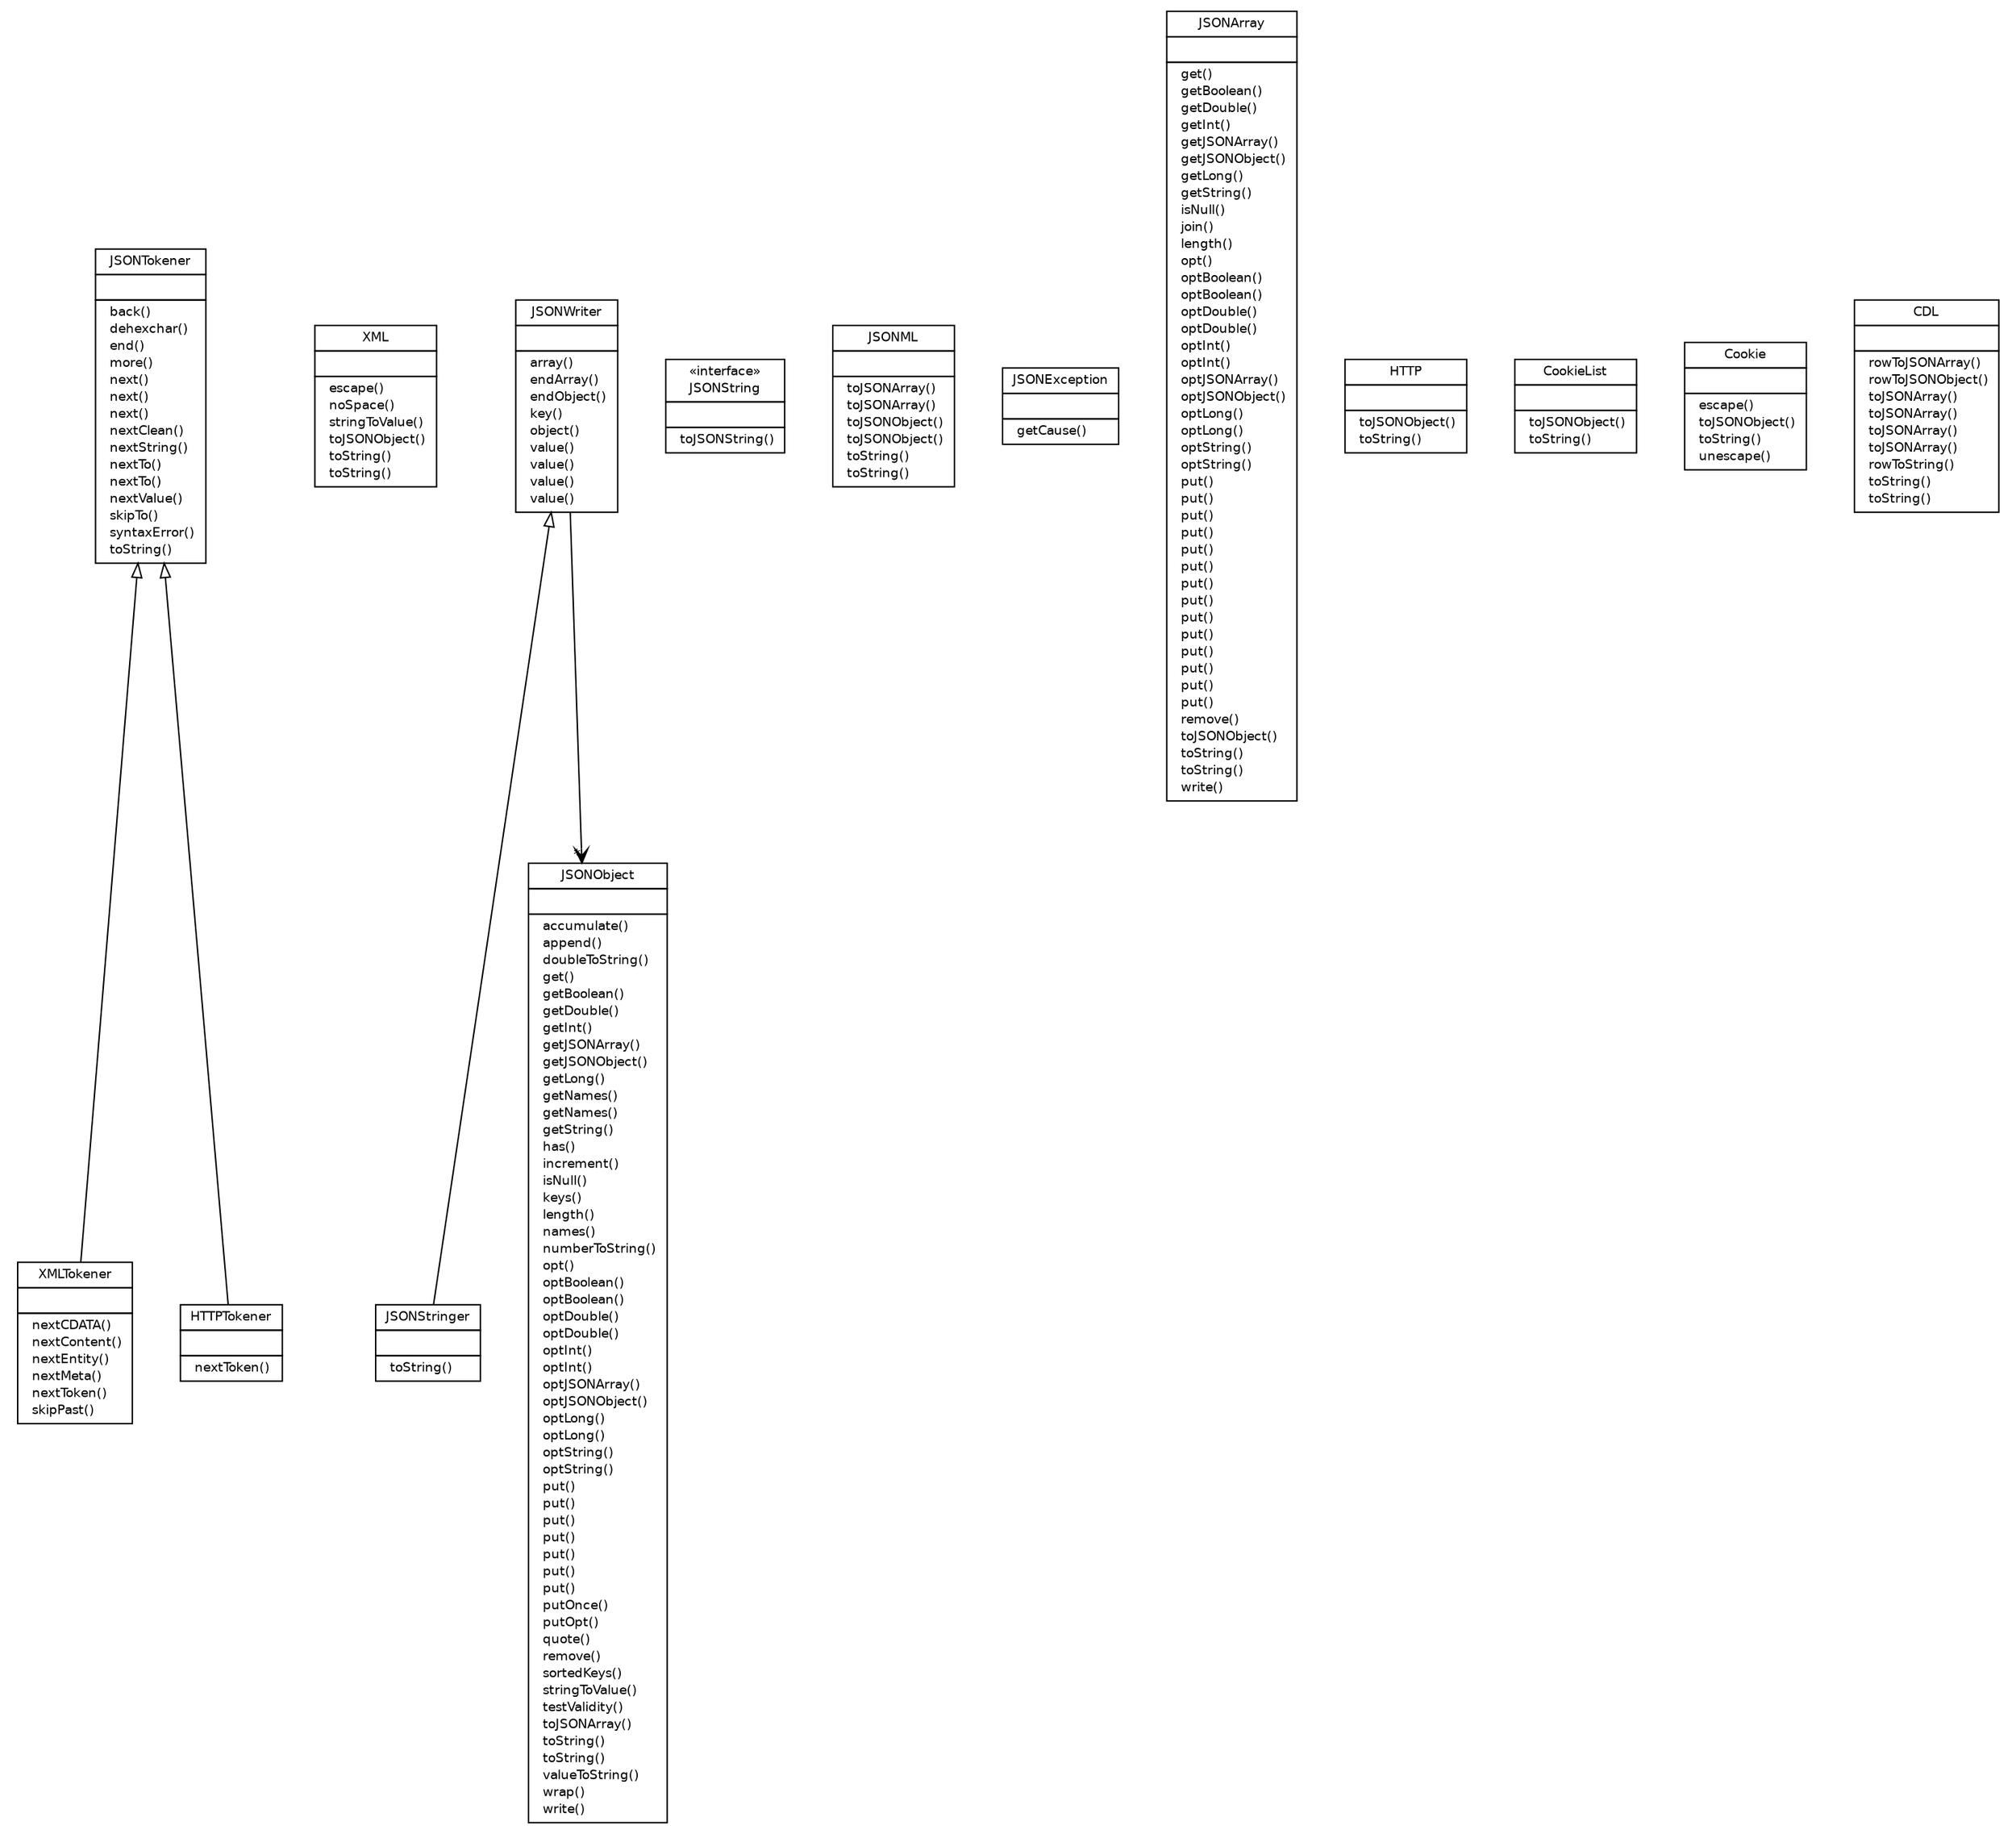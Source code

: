 #!/usr/local/bin/dot
#
# Class diagram 
# Generated by UMLGraph version 5.2 (http://www.umlgraph.org/)
#

digraph G {
	edge [fontname="Helvetica",fontsize=10,labelfontname="Helvetica",labelfontsize=10];
	node [fontname="Helvetica",fontsize=10,shape=plaintext];
	nodesep=0.25;
	ranksep=0.5;
	// org.json.heyzap.XMLTokener
	c453 [label=<<table title="org.json.heyzap.XMLTokener" border="0" cellborder="1" cellspacing="0" cellpadding="2" port="p" href="./XMLTokener.html">
		<tr><td><table border="0" cellspacing="0" cellpadding="1">
<tr><td align="center" balign="center"> XMLTokener </td></tr>
		</table></td></tr>
		<tr><td><table border="0" cellspacing="0" cellpadding="1">
<tr><td align="left" balign="left">  </td></tr>
		</table></td></tr>
		<tr><td><table border="0" cellspacing="0" cellpadding="1">
<tr><td align="left" balign="left">  nextCDATA() </td></tr>
<tr><td align="left" balign="left">  nextContent() </td></tr>
<tr><td align="left" balign="left">  nextEntity() </td></tr>
<tr><td align="left" balign="left">  nextMeta() </td></tr>
<tr><td align="left" balign="left">  nextToken() </td></tr>
<tr><td align="left" balign="left">  skipPast() </td></tr>
		</table></td></tr>
		</table>>, fontname="Helvetica", fontcolor="black", fontsize=9.0];
	// org.json.heyzap.XML
	c454 [label=<<table title="org.json.heyzap.XML" border="0" cellborder="1" cellspacing="0" cellpadding="2" port="p" href="./XML.html">
		<tr><td><table border="0" cellspacing="0" cellpadding="1">
<tr><td align="center" balign="center"> XML </td></tr>
		</table></td></tr>
		<tr><td><table border="0" cellspacing="0" cellpadding="1">
<tr><td align="left" balign="left">  </td></tr>
		</table></td></tr>
		<tr><td><table border="0" cellspacing="0" cellpadding="1">
<tr><td align="left" balign="left">  escape() </td></tr>
<tr><td align="left" balign="left">  noSpace() </td></tr>
<tr><td align="left" balign="left">  stringToValue() </td></tr>
<tr><td align="left" balign="left">  toJSONObject() </td></tr>
<tr><td align="left" balign="left">  toString() </td></tr>
<tr><td align="left" balign="left">  toString() </td></tr>
		</table></td></tr>
		</table>>, fontname="Helvetica", fontcolor="black", fontsize=9.0];
	// org.json.heyzap.JSONWriter
	c455 [label=<<table title="org.json.heyzap.JSONWriter" border="0" cellborder="1" cellspacing="0" cellpadding="2" port="p" href="./JSONWriter.html">
		<tr><td><table border="0" cellspacing="0" cellpadding="1">
<tr><td align="center" balign="center"> JSONWriter </td></tr>
		</table></td></tr>
		<tr><td><table border="0" cellspacing="0" cellpadding="1">
<tr><td align="left" balign="left">  </td></tr>
		</table></td></tr>
		<tr><td><table border="0" cellspacing="0" cellpadding="1">
<tr><td align="left" balign="left">  array() </td></tr>
<tr><td align="left" balign="left">  endArray() </td></tr>
<tr><td align="left" balign="left">  endObject() </td></tr>
<tr><td align="left" balign="left">  key() </td></tr>
<tr><td align="left" balign="left">  object() </td></tr>
<tr><td align="left" balign="left">  value() </td></tr>
<tr><td align="left" balign="left">  value() </td></tr>
<tr><td align="left" balign="left">  value() </td></tr>
<tr><td align="left" balign="left">  value() </td></tr>
		</table></td></tr>
		</table>>, fontname="Helvetica", fontcolor="black", fontsize=9.0];
	// org.json.heyzap.JSONTokener
	c456 [label=<<table title="org.json.heyzap.JSONTokener" border="0" cellborder="1" cellspacing="0" cellpadding="2" port="p" href="./JSONTokener.html">
		<tr><td><table border="0" cellspacing="0" cellpadding="1">
<tr><td align="center" balign="center"> JSONTokener </td></tr>
		</table></td></tr>
		<tr><td><table border="0" cellspacing="0" cellpadding="1">
<tr><td align="left" balign="left">  </td></tr>
		</table></td></tr>
		<tr><td><table border="0" cellspacing="0" cellpadding="1">
<tr><td align="left" balign="left">  back() </td></tr>
<tr><td align="left" balign="left">  dehexchar() </td></tr>
<tr><td align="left" balign="left">  end() </td></tr>
<tr><td align="left" balign="left">  more() </td></tr>
<tr><td align="left" balign="left">  next() </td></tr>
<tr><td align="left" balign="left">  next() </td></tr>
<tr><td align="left" balign="left">  next() </td></tr>
<tr><td align="left" balign="left">  nextClean() </td></tr>
<tr><td align="left" balign="left">  nextString() </td></tr>
<tr><td align="left" balign="left">  nextTo() </td></tr>
<tr><td align="left" balign="left">  nextTo() </td></tr>
<tr><td align="left" balign="left">  nextValue() </td></tr>
<tr><td align="left" balign="left">  skipTo() </td></tr>
<tr><td align="left" balign="left">  syntaxError() </td></tr>
<tr><td align="left" balign="left">  toString() </td></tr>
		</table></td></tr>
		</table>>, fontname="Helvetica", fontcolor="black", fontsize=9.0];
	// org.json.heyzap.JSONStringer
	c457 [label=<<table title="org.json.heyzap.JSONStringer" border="0" cellborder="1" cellspacing="0" cellpadding="2" port="p" href="./JSONStringer.html">
		<tr><td><table border="0" cellspacing="0" cellpadding="1">
<tr><td align="center" balign="center"> JSONStringer </td></tr>
		</table></td></tr>
		<tr><td><table border="0" cellspacing="0" cellpadding="1">
<tr><td align="left" balign="left">  </td></tr>
		</table></td></tr>
		<tr><td><table border="0" cellspacing="0" cellpadding="1">
<tr><td align="left" balign="left">  toString() </td></tr>
		</table></td></tr>
		</table>>, fontname="Helvetica", fontcolor="black", fontsize=9.0];
	// org.json.heyzap.JSONString
	c458 [label=<<table title="org.json.heyzap.JSONString" border="0" cellborder="1" cellspacing="0" cellpadding="2" port="p" href="./JSONString.html">
		<tr><td><table border="0" cellspacing="0" cellpadding="1">
<tr><td align="center" balign="center"> &#171;interface&#187; </td></tr>
<tr><td align="center" balign="center"> JSONString </td></tr>
		</table></td></tr>
		<tr><td><table border="0" cellspacing="0" cellpadding="1">
<tr><td align="left" balign="left">  </td></tr>
		</table></td></tr>
		<tr><td><table border="0" cellspacing="0" cellpadding="1">
<tr><td align="left" balign="left">  toJSONString() </td></tr>
		</table></td></tr>
		</table>>, fontname="Helvetica", fontcolor="black", fontsize=9.0];
	// org.json.heyzap.JSONObject
	c459 [label=<<table title="org.json.heyzap.JSONObject" border="0" cellborder="1" cellspacing="0" cellpadding="2" port="p" href="./JSONObject.html">
		<tr><td><table border="0" cellspacing="0" cellpadding="1">
<tr><td align="center" balign="center"> JSONObject </td></tr>
		</table></td></tr>
		<tr><td><table border="0" cellspacing="0" cellpadding="1">
<tr><td align="left" balign="left">  </td></tr>
		</table></td></tr>
		<tr><td><table border="0" cellspacing="0" cellpadding="1">
<tr><td align="left" balign="left">  accumulate() </td></tr>
<tr><td align="left" balign="left">  append() </td></tr>
<tr><td align="left" balign="left">  doubleToString() </td></tr>
<tr><td align="left" balign="left">  get() </td></tr>
<tr><td align="left" balign="left">  getBoolean() </td></tr>
<tr><td align="left" balign="left">  getDouble() </td></tr>
<tr><td align="left" balign="left">  getInt() </td></tr>
<tr><td align="left" balign="left">  getJSONArray() </td></tr>
<tr><td align="left" balign="left">  getJSONObject() </td></tr>
<tr><td align="left" balign="left">  getLong() </td></tr>
<tr><td align="left" balign="left">  getNames() </td></tr>
<tr><td align="left" balign="left">  getNames() </td></tr>
<tr><td align="left" balign="left">  getString() </td></tr>
<tr><td align="left" balign="left">  has() </td></tr>
<tr><td align="left" balign="left">  increment() </td></tr>
<tr><td align="left" balign="left">  isNull() </td></tr>
<tr><td align="left" balign="left">  keys() </td></tr>
<tr><td align="left" balign="left">  length() </td></tr>
<tr><td align="left" balign="left">  names() </td></tr>
<tr><td align="left" balign="left">  numberToString() </td></tr>
<tr><td align="left" balign="left">  opt() </td></tr>
<tr><td align="left" balign="left">  optBoolean() </td></tr>
<tr><td align="left" balign="left">  optBoolean() </td></tr>
<tr><td align="left" balign="left">  optDouble() </td></tr>
<tr><td align="left" balign="left">  optDouble() </td></tr>
<tr><td align="left" balign="left">  optInt() </td></tr>
<tr><td align="left" balign="left">  optInt() </td></tr>
<tr><td align="left" balign="left">  optJSONArray() </td></tr>
<tr><td align="left" balign="left">  optJSONObject() </td></tr>
<tr><td align="left" balign="left">  optLong() </td></tr>
<tr><td align="left" balign="left">  optLong() </td></tr>
<tr><td align="left" balign="left">  optString() </td></tr>
<tr><td align="left" balign="left">  optString() </td></tr>
<tr><td align="left" balign="left">  put() </td></tr>
<tr><td align="left" balign="left">  put() </td></tr>
<tr><td align="left" balign="left">  put() </td></tr>
<tr><td align="left" balign="left">  put() </td></tr>
<tr><td align="left" balign="left">  put() </td></tr>
<tr><td align="left" balign="left">  put() </td></tr>
<tr><td align="left" balign="left">  put() </td></tr>
<tr><td align="left" balign="left">  putOnce() </td></tr>
<tr><td align="left" balign="left">  putOpt() </td></tr>
<tr><td align="left" balign="left">  quote() </td></tr>
<tr><td align="left" balign="left">  remove() </td></tr>
<tr><td align="left" balign="left">  sortedKeys() </td></tr>
<tr><td align="left" balign="left">  stringToValue() </td></tr>
<tr><td align="left" balign="left">  testValidity() </td></tr>
<tr><td align="left" balign="left">  toJSONArray() </td></tr>
<tr><td align="left" balign="left">  toString() </td></tr>
<tr><td align="left" balign="left">  toString() </td></tr>
<tr><td align="left" balign="left">  valueToString() </td></tr>
<tr><td align="left" balign="left">  wrap() </td></tr>
<tr><td align="left" balign="left">  write() </td></tr>
		</table></td></tr>
		</table>>, fontname="Helvetica", fontcolor="black", fontsize=9.0];
	// org.json.heyzap.JSONML
	c460 [label=<<table title="org.json.heyzap.JSONML" border="0" cellborder="1" cellspacing="0" cellpadding="2" port="p" href="./JSONML.html">
		<tr><td><table border="0" cellspacing="0" cellpadding="1">
<tr><td align="center" balign="center"> JSONML </td></tr>
		</table></td></tr>
		<tr><td><table border="0" cellspacing="0" cellpadding="1">
<tr><td align="left" balign="left">  </td></tr>
		</table></td></tr>
		<tr><td><table border="0" cellspacing="0" cellpadding="1">
<tr><td align="left" balign="left">  toJSONArray() </td></tr>
<tr><td align="left" balign="left">  toJSONArray() </td></tr>
<tr><td align="left" balign="left">  toJSONObject() </td></tr>
<tr><td align="left" balign="left">  toJSONObject() </td></tr>
<tr><td align="left" balign="left">  toString() </td></tr>
<tr><td align="left" balign="left">  toString() </td></tr>
		</table></td></tr>
		</table>>, fontname="Helvetica", fontcolor="black", fontsize=9.0];
	// org.json.heyzap.JSONException
	c461 [label=<<table title="org.json.heyzap.JSONException" border="0" cellborder="1" cellspacing="0" cellpadding="2" port="p" href="./JSONException.html">
		<tr><td><table border="0" cellspacing="0" cellpadding="1">
<tr><td align="center" balign="center"> JSONException </td></tr>
		</table></td></tr>
		<tr><td><table border="0" cellspacing="0" cellpadding="1">
<tr><td align="left" balign="left">  </td></tr>
		</table></td></tr>
		<tr><td><table border="0" cellspacing="0" cellpadding="1">
<tr><td align="left" balign="left">  getCause() </td></tr>
		</table></td></tr>
		</table>>, fontname="Helvetica", fontcolor="black", fontsize=9.0];
	// org.json.heyzap.JSONArray
	c462 [label=<<table title="org.json.heyzap.JSONArray" border="0" cellborder="1" cellspacing="0" cellpadding="2" port="p" href="./JSONArray.html">
		<tr><td><table border="0" cellspacing="0" cellpadding="1">
<tr><td align="center" balign="center"> JSONArray </td></tr>
		</table></td></tr>
		<tr><td><table border="0" cellspacing="0" cellpadding="1">
<tr><td align="left" balign="left">  </td></tr>
		</table></td></tr>
		<tr><td><table border="0" cellspacing="0" cellpadding="1">
<tr><td align="left" balign="left">  get() </td></tr>
<tr><td align="left" balign="left">  getBoolean() </td></tr>
<tr><td align="left" balign="left">  getDouble() </td></tr>
<tr><td align="left" balign="left">  getInt() </td></tr>
<tr><td align="left" balign="left">  getJSONArray() </td></tr>
<tr><td align="left" balign="left">  getJSONObject() </td></tr>
<tr><td align="left" balign="left">  getLong() </td></tr>
<tr><td align="left" balign="left">  getString() </td></tr>
<tr><td align="left" balign="left">  isNull() </td></tr>
<tr><td align="left" balign="left">  join() </td></tr>
<tr><td align="left" balign="left">  length() </td></tr>
<tr><td align="left" balign="left">  opt() </td></tr>
<tr><td align="left" balign="left">  optBoolean() </td></tr>
<tr><td align="left" balign="left">  optBoolean() </td></tr>
<tr><td align="left" balign="left">  optDouble() </td></tr>
<tr><td align="left" balign="left">  optDouble() </td></tr>
<tr><td align="left" balign="left">  optInt() </td></tr>
<tr><td align="left" balign="left">  optInt() </td></tr>
<tr><td align="left" balign="left">  optJSONArray() </td></tr>
<tr><td align="left" balign="left">  optJSONObject() </td></tr>
<tr><td align="left" balign="left">  optLong() </td></tr>
<tr><td align="left" balign="left">  optLong() </td></tr>
<tr><td align="left" balign="left">  optString() </td></tr>
<tr><td align="left" balign="left">  optString() </td></tr>
<tr><td align="left" balign="left">  put() </td></tr>
<tr><td align="left" balign="left">  put() </td></tr>
<tr><td align="left" balign="left">  put() </td></tr>
<tr><td align="left" balign="left">  put() </td></tr>
<tr><td align="left" balign="left">  put() </td></tr>
<tr><td align="left" balign="left">  put() </td></tr>
<tr><td align="left" balign="left">  put() </td></tr>
<tr><td align="left" balign="left">  put() </td></tr>
<tr><td align="left" balign="left">  put() </td></tr>
<tr><td align="left" balign="left">  put() </td></tr>
<tr><td align="left" balign="left">  put() </td></tr>
<tr><td align="left" balign="left">  put() </td></tr>
<tr><td align="left" balign="left">  put() </td></tr>
<tr><td align="left" balign="left">  put() </td></tr>
<tr><td align="left" balign="left">  remove() </td></tr>
<tr><td align="left" balign="left">  toJSONObject() </td></tr>
<tr><td align="left" balign="left">  toString() </td></tr>
<tr><td align="left" balign="left">  toString() </td></tr>
<tr><td align="left" balign="left">  write() </td></tr>
		</table></td></tr>
		</table>>, fontname="Helvetica", fontcolor="black", fontsize=9.0];
	// org.json.heyzap.HTTPTokener
	c463 [label=<<table title="org.json.heyzap.HTTPTokener" border="0" cellborder="1" cellspacing="0" cellpadding="2" port="p" href="./HTTPTokener.html">
		<tr><td><table border="0" cellspacing="0" cellpadding="1">
<tr><td align="center" balign="center"> HTTPTokener </td></tr>
		</table></td></tr>
		<tr><td><table border="0" cellspacing="0" cellpadding="1">
<tr><td align="left" balign="left">  </td></tr>
		</table></td></tr>
		<tr><td><table border="0" cellspacing="0" cellpadding="1">
<tr><td align="left" balign="left">  nextToken() </td></tr>
		</table></td></tr>
		</table>>, fontname="Helvetica", fontcolor="black", fontsize=9.0];
	// org.json.heyzap.HTTP
	c464 [label=<<table title="org.json.heyzap.HTTP" border="0" cellborder="1" cellspacing="0" cellpadding="2" port="p" href="./HTTP.html">
		<tr><td><table border="0" cellspacing="0" cellpadding="1">
<tr><td align="center" balign="center"> HTTP </td></tr>
		</table></td></tr>
		<tr><td><table border="0" cellspacing="0" cellpadding="1">
<tr><td align="left" balign="left">  </td></tr>
		</table></td></tr>
		<tr><td><table border="0" cellspacing="0" cellpadding="1">
<tr><td align="left" balign="left">  toJSONObject() </td></tr>
<tr><td align="left" balign="left">  toString() </td></tr>
		</table></td></tr>
		</table>>, fontname="Helvetica", fontcolor="black", fontsize=9.0];
	// org.json.heyzap.CookieList
	c465 [label=<<table title="org.json.heyzap.CookieList" border="0" cellborder="1" cellspacing="0" cellpadding="2" port="p" href="./CookieList.html">
		<tr><td><table border="0" cellspacing="0" cellpadding="1">
<tr><td align="center" balign="center"> CookieList </td></tr>
		</table></td></tr>
		<tr><td><table border="0" cellspacing="0" cellpadding="1">
<tr><td align="left" balign="left">  </td></tr>
		</table></td></tr>
		<tr><td><table border="0" cellspacing="0" cellpadding="1">
<tr><td align="left" balign="left">  toJSONObject() </td></tr>
<tr><td align="left" balign="left">  toString() </td></tr>
		</table></td></tr>
		</table>>, fontname="Helvetica", fontcolor="black", fontsize=9.0];
	// org.json.heyzap.Cookie
	c466 [label=<<table title="org.json.heyzap.Cookie" border="0" cellborder="1" cellspacing="0" cellpadding="2" port="p" href="./Cookie.html">
		<tr><td><table border="0" cellspacing="0" cellpadding="1">
<tr><td align="center" balign="center"> Cookie </td></tr>
		</table></td></tr>
		<tr><td><table border="0" cellspacing="0" cellpadding="1">
<tr><td align="left" balign="left">  </td></tr>
		</table></td></tr>
		<tr><td><table border="0" cellspacing="0" cellpadding="1">
<tr><td align="left" balign="left">  escape() </td></tr>
<tr><td align="left" balign="left">  toJSONObject() </td></tr>
<tr><td align="left" balign="left">  toString() </td></tr>
<tr><td align="left" balign="left">  unescape() </td></tr>
		</table></td></tr>
		</table>>, fontname="Helvetica", fontcolor="black", fontsize=9.0];
	// org.json.heyzap.CDL
	c467 [label=<<table title="org.json.heyzap.CDL" border="0" cellborder="1" cellspacing="0" cellpadding="2" port="p" href="./CDL.html">
		<tr><td><table border="0" cellspacing="0" cellpadding="1">
<tr><td align="center" balign="center"> CDL </td></tr>
		</table></td></tr>
		<tr><td><table border="0" cellspacing="0" cellpadding="1">
<tr><td align="left" balign="left">  </td></tr>
		</table></td></tr>
		<tr><td><table border="0" cellspacing="0" cellpadding="1">
<tr><td align="left" balign="left">  rowToJSONArray() </td></tr>
<tr><td align="left" balign="left">  rowToJSONObject() </td></tr>
<tr><td align="left" balign="left">  toJSONArray() </td></tr>
<tr><td align="left" balign="left">  toJSONArray() </td></tr>
<tr><td align="left" balign="left">  toJSONArray() </td></tr>
<tr><td align="left" balign="left">  toJSONArray() </td></tr>
<tr><td align="left" balign="left">  rowToString() </td></tr>
<tr><td align="left" balign="left">  toString() </td></tr>
<tr><td align="left" balign="left">  toString() </td></tr>
		</table></td></tr>
		</table>>, fontname="Helvetica", fontcolor="black", fontsize=9.0];
	//org.json.heyzap.XMLTokener extends org.json.heyzap.JSONTokener
	c456:p -> c453:p [dir=back,arrowtail=empty];
	//org.json.heyzap.JSONStringer extends org.json.heyzap.JSONWriter
	c455:p -> c457:p [dir=back,arrowtail=empty];
	//org.json.heyzap.HTTPTokener extends org.json.heyzap.JSONTokener
	c456:p -> c463:p [dir=back,arrowtail=empty];
	// org.json.heyzap.JSONWriter NAVASSOC org.json.heyzap.JSONObject
	c455:p -> c459:p [taillabel="", label="", headlabel="*", fontname="Helvetica", fontcolor="black", fontsize=10.0, color="black", arrowhead=open];
}

